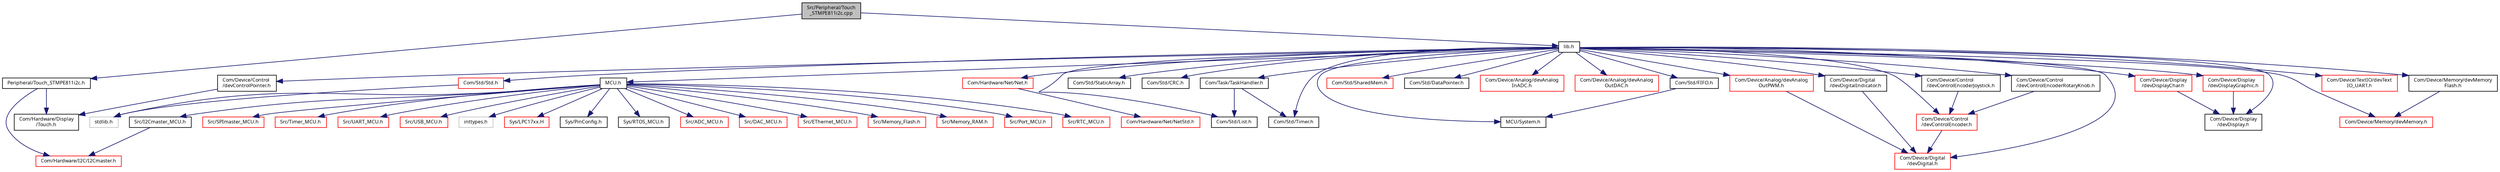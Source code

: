 digraph "Src/Peripheral/Touch_STMPE811i2c.cpp"
{
  edge [fontname="Sans",fontsize="8",labelfontname="Sans",labelfontsize="8"];
  node [fontname="Sans",fontsize="8",shape=record];
  Node1 [label="Src/Peripheral/Touch\l_STMPE811i2c.cpp",height=0.2,width=0.4,color="black", fillcolor="grey75", style="filled", fontcolor="black"];
  Node1 -> Node2 [color="midnightblue",fontsize="8",style="solid",fontname="Sans"];
  Node2 [label="lib.h",height=0.2,width=0.4,color="black", fillcolor="white", style="filled",URL="$lib_8h.html",tooltip="Library main include file. "];
  Node2 -> Node3 [color="midnightblue",fontsize="8",style="solid",fontname="Sans"];
  Node3 [label="MCU/System.h",height=0.2,width=0.4,color="black", fillcolor="white", style="filled",URL="$_system_8h.html"];
  Node2 -> Node4 [color="midnightblue",fontsize="8",style="solid",fontname="Sans"];
  Node4 [label="MCU.h",height=0.2,width=0.4,color="black", fillcolor="white", style="filled",URL="$_m_c_u_8h_source.html"];
  Node4 -> Node5 [color="midnightblue",fontsize="8",style="solid",fontname="Sans"];
  Node5 [label="inttypes.h",height=0.2,width=0.4,color="grey75", fillcolor="white", style="filled"];
  Node4 -> Node6 [color="midnightblue",fontsize="8",style="solid",fontname="Sans"];
  Node6 [label="Sys/LPC17xx.H",height=0.2,width=0.4,color="red", fillcolor="white", style="filled",URL="$_l_p_c17xx_8h.html",tooltip="Include controller specific header files. "];
  Node4 -> Node7 [color="midnightblue",fontsize="8",style="solid",fontname="Sans"];
  Node7 [label="stdlib.h",height=0.2,width=0.4,color="grey75", fillcolor="white", style="filled"];
  Node4 -> Node8 [color="midnightblue",fontsize="8",style="solid",fontname="Sans"];
  Node8 [label="Sys/PinConfig.h",height=0.2,width=0.4,color="black", fillcolor="white", style="filled",URL="$_pin_config_8h.html"];
  Node4 -> Node9 [color="midnightblue",fontsize="8",style="solid",fontname="Sans"];
  Node9 [label="Sys/RTOS_MCU.h",height=0.2,width=0.4,color="black", fillcolor="white", style="filled",URL="$_sys_2_r_t_o_s___m_c_u_8h_source.html"];
  Node4 -> Node10 [color="midnightblue",fontsize="8",style="solid",fontname="Sans"];
  Node10 [label="Src/ADC_MCU.h",height=0.2,width=0.4,color="red", fillcolor="white", style="filled",URL="$_a_d_c___m_c_u_8h.html"];
  Node4 -> Node11 [color="midnightblue",fontsize="8",style="solid",fontname="Sans"];
  Node11 [label="Src/DAC_MCU.h",height=0.2,width=0.4,color="red", fillcolor="white", style="filled",URL="$_d_a_c___m_c_u_8h.html"];
  Node4 -> Node12 [color="midnightblue",fontsize="8",style="solid",fontname="Sans"];
  Node12 [label="Src/EThernet_MCU.h",height=0.2,width=0.4,color="red", fillcolor="white", style="filled",URL="$_ethernet___m_c_u_8h_source.html"];
  Node4 -> Node13 [color="midnightblue",fontsize="8",style="solid",fontname="Sans"];
  Node13 [label="Src/I2Cmaster_MCU.h",height=0.2,width=0.4,color="black", fillcolor="white", style="filled",URL="$_i2_cmaster___m_c_u_8h.html"];
  Node13 -> Node14 [color="midnightblue",fontsize="8",style="solid",fontname="Sans"];
  Node14 [label="Com/Hardware/I2C/I2Cmaster.h",height=0.2,width=0.4,color="red", fillcolor="white", style="filled",URL="$_i2_cmaster_8h.html"];
  Node4 -> Node15 [color="midnightblue",fontsize="8",style="solid",fontname="Sans"];
  Node15 [label="Src/Memory_Flash.h",height=0.2,width=0.4,color="red", fillcolor="white", style="filled",URL="$_memory___flash_8h.html"];
  Node4 -> Node16 [color="midnightblue",fontsize="8",style="solid",fontname="Sans"];
  Node16 [label="Src/Memory_RAM.h",height=0.2,width=0.4,color="red", fillcolor="white", style="filled",URL="$_memory___r_a_m_8h_source.html"];
  Node4 -> Node17 [color="midnightblue",fontsize="8",style="solid",fontname="Sans"];
  Node17 [label="Src/Port_MCU.h",height=0.2,width=0.4,color="red", fillcolor="white", style="filled",URL="$_port___m_c_u_8h.html"];
  Node4 -> Node18 [color="midnightblue",fontsize="8",style="solid",fontname="Sans"];
  Node18 [label="Src/RTC_MCU.h",height=0.2,width=0.4,color="red", fillcolor="white", style="filled",URL="$_r_t_c___m_c_u_8h.html"];
  Node4 -> Node19 [color="midnightblue",fontsize="8",style="solid",fontname="Sans"];
  Node19 [label="Src/SPImaster_MCU.h",height=0.2,width=0.4,color="red", fillcolor="white", style="filled",URL="$_s_p_imaster___m_c_u_8h.html"];
  Node4 -> Node20 [color="midnightblue",fontsize="8",style="solid",fontname="Sans"];
  Node20 [label="Src/Timer_MCU.h",height=0.2,width=0.4,color="red", fillcolor="white", style="filled",URL="$_timer___m_c_u_8h.html"];
  Node4 -> Node21 [color="midnightblue",fontsize="8",style="solid",fontname="Sans"];
  Node21 [label="Src/UART_MCU.h",height=0.2,width=0.4,color="red", fillcolor="white", style="filled",URL="$_u_a_r_t___m_c_u_8h.html"];
  Node4 -> Node22 [color="midnightblue",fontsize="8",style="solid",fontname="Sans"];
  Node22 [label="Src/USB_MCU.h",height=0.2,width=0.4,color="red", fillcolor="white", style="filled",URL="$_u_s_b___m_c_u_8h.html"];
  Node2 -> Node23 [color="midnightblue",fontsize="8",style="solid",fontname="Sans"];
  Node23 [label="Com/Hardware/Net/Net.h",height=0.2,width=0.4,color="red", fillcolor="white", style="filled",URL="$_net_8h.html"];
  Node23 -> Node24 [color="midnightblue",fontsize="8",style="solid",fontname="Sans"];
  Node24 [label="Com/Hardware/Net/NetStd.h",height=0.2,width=0.4,color="red", fillcolor="white", style="filled",URL="$_net_std_8h.html",tooltip="Standard include file. "];
  Node2 -> Node25 [color="midnightblue",fontsize="8",style="solid",fontname="Sans"];
  Node25 [label="Com/Std/Std.h",height=0.2,width=0.4,color="red", fillcolor="white", style="filled",URL="$_std_8h.html",tooltip="Standard include file. "];
  Node25 -> Node7 [color="midnightblue",fontsize="8",style="solid",fontname="Sans"];
  Node2 -> Node26 [color="midnightblue",fontsize="8",style="solid",fontname="Sans"];
  Node26 [label="Com/Std/StaticArray.h",height=0.2,width=0.4,color="black", fillcolor="white", style="filled",URL="$_static_array_8h.html"];
  Node2 -> Node27 [color="midnightblue",fontsize="8",style="solid",fontname="Sans"];
  Node27 [label="Com/Std/CRC.h",height=0.2,width=0.4,color="black", fillcolor="white", style="filled",URL="$_c_r_c_8h.html"];
  Node2 -> Node28 [color="midnightblue",fontsize="8",style="solid",fontname="Sans"];
  Node28 [label="Com/Std/List.h",height=0.2,width=0.4,color="black", fillcolor="white", style="filled",URL="$_list_8h.html"];
  Node2 -> Node29 [color="midnightblue",fontsize="8",style="solid",fontname="Sans"];
  Node29 [label="Com/Std/FIFO.h",height=0.2,width=0.4,color="black", fillcolor="white", style="filled",URL="$_fifo_8h.html"];
  Node29 -> Node3 [color="midnightblue",fontsize="8",style="solid",fontname="Sans"];
  Node2 -> Node30 [color="midnightblue",fontsize="8",style="solid",fontname="Sans"];
  Node30 [label="Com/Std/SharedMem.h",height=0.2,width=0.4,color="red", fillcolor="white", style="filled",URL="$_shared_mem_8h.html"];
  Node2 -> Node31 [color="midnightblue",fontsize="8",style="solid",fontname="Sans"];
  Node31 [label="Com/Std/DataPointer.h",height=0.2,width=0.4,color="black", fillcolor="white", style="filled",URL="$_data_pointer_8h.html"];
  Node2 -> Node32 [color="midnightblue",fontsize="8",style="solid",fontname="Sans"];
  Node32 [label="Com/Std/Timer.h",height=0.2,width=0.4,color="black", fillcolor="white", style="filled",URL="$_std_2_timer_8h.html"];
  Node2 -> Node33 [color="midnightblue",fontsize="8",style="solid",fontname="Sans"];
  Node33 [label="Com/Device/Analog/devAnalog\lInADC.h",height=0.2,width=0.4,color="red", fillcolor="white", style="filled",URL="$dev_analog_in_a_d_c_8h.html"];
  Node2 -> Node34 [color="midnightblue",fontsize="8",style="solid",fontname="Sans"];
  Node34 [label="Com/Device/Analog/devAnalog\lOutDAC.h",height=0.2,width=0.4,color="red", fillcolor="white", style="filled",URL="$dev_analog_out_d_a_c_8h.html"];
  Node2 -> Node35 [color="midnightblue",fontsize="8",style="solid",fontname="Sans"];
  Node35 [label="Com/Device/Analog/devAnalog\lOutPWM.h",height=0.2,width=0.4,color="red", fillcolor="white", style="filled",URL="$dev_analog_out_p_w_m_8h.html"];
  Node35 -> Node36 [color="midnightblue",fontsize="8",style="solid",fontname="Sans"];
  Node36 [label="Com/Device/Digital\l/devDigital.h",height=0.2,width=0.4,color="red", fillcolor="white", style="filled",URL="$dev_digital_8h.html"];
  Node2 -> Node36 [color="midnightblue",fontsize="8",style="solid",fontname="Sans"];
  Node2 -> Node37 [color="midnightblue",fontsize="8",style="solid",fontname="Sans"];
  Node37 [label="Com/Device/Digital\l/devDigitalIndicator.h",height=0.2,width=0.4,color="black", fillcolor="white", style="filled",URL="$dev_digital_indicator_8h.html"];
  Node37 -> Node36 [color="midnightblue",fontsize="8",style="solid",fontname="Sans"];
  Node2 -> Node38 [color="midnightblue",fontsize="8",style="solid",fontname="Sans"];
  Node38 [label="Com/Device/Display\l/devDisplay.h",height=0.2,width=0.4,color="black", fillcolor="white", style="filled",URL="$dev_display_8h.html"];
  Node2 -> Node39 [color="midnightblue",fontsize="8",style="solid",fontname="Sans"];
  Node39 [label="Com/Device/Display\l/devDisplayChar.h",height=0.2,width=0.4,color="red", fillcolor="white", style="filled",URL="$dev_display_char_8h.html"];
  Node39 -> Node38 [color="midnightblue",fontsize="8",style="solid",fontname="Sans"];
  Node2 -> Node40 [color="midnightblue",fontsize="8",style="solid",fontname="Sans"];
  Node40 [label="Com/Device/Display\l/devDisplayGraphic.h",height=0.2,width=0.4,color="red", fillcolor="white", style="filled",URL="$dev_display_graphic_8h.html"];
  Node40 -> Node38 [color="midnightblue",fontsize="8",style="solid",fontname="Sans"];
  Node2 -> Node41 [color="midnightblue",fontsize="8",style="solid",fontname="Sans"];
  Node41 [label="Com/Device/Memory/devMemory.h",height=0.2,width=0.4,color="red", fillcolor="white", style="filled",URL="$dev_memory_8h.html"];
  Node2 -> Node42 [color="midnightblue",fontsize="8",style="solid",fontname="Sans"];
  Node42 [label="Com/Device/Memory/devMemory\lFlash.h",height=0.2,width=0.4,color="black", fillcolor="white", style="filled",URL="$dev_memory_flash_8h.html"];
  Node42 -> Node41 [color="midnightblue",fontsize="8",style="solid",fontname="Sans"];
  Node2 -> Node43 [color="midnightblue",fontsize="8",style="solid",fontname="Sans"];
  Node43 [label="Com/Device/TextIO/devText\lIO_UART.h",height=0.2,width=0.4,color="red", fillcolor="white", style="filled",URL="$dev_text_i_o___u_a_r_t_8h.html"];
  Node2 -> Node44 [color="midnightblue",fontsize="8",style="solid",fontname="Sans"];
  Node44 [label="Com/Device/Control\l/devControlEncoder.h",height=0.2,width=0.4,color="red", fillcolor="white", style="filled",URL="$dev_control_encoder_8h.html"];
  Node44 -> Node36 [color="midnightblue",fontsize="8",style="solid",fontname="Sans"];
  Node2 -> Node45 [color="midnightblue",fontsize="8",style="solid",fontname="Sans"];
  Node45 [label="Com/Device/Control\l/devControlEncoderJoystick.h",height=0.2,width=0.4,color="black", fillcolor="white", style="filled",URL="$dev_control_encoder_joystick_8h.html"];
  Node45 -> Node44 [color="midnightblue",fontsize="8",style="solid",fontname="Sans"];
  Node2 -> Node46 [color="midnightblue",fontsize="8",style="solid",fontname="Sans"];
  Node46 [label="Com/Device/Control\l/devControlEncoderRotaryKnob.h",height=0.2,width=0.4,color="black", fillcolor="white", style="filled",URL="$dev_control_encoder_rotaryknob_8h.html"];
  Node46 -> Node44 [color="midnightblue",fontsize="8",style="solid",fontname="Sans"];
  Node2 -> Node47 [color="midnightblue",fontsize="8",style="solid",fontname="Sans"];
  Node47 [label="Com/Device/Control\l/devControlPointer.h",height=0.2,width=0.4,color="black", fillcolor="white", style="filled",URL="$dev_control_pointer_8h.html"];
  Node47 -> Node48 [color="midnightblue",fontsize="8",style="solid",fontname="Sans"];
  Node48 [label="Com/Hardware/Display\l/Touch.h",height=0.2,width=0.4,color="black", fillcolor="white", style="filled",URL="$_touch_8h.html"];
  Node2 -> Node49 [color="midnightblue",fontsize="8",style="solid",fontname="Sans"];
  Node49 [label="Com/Task/TaskHandler.h",height=0.2,width=0.4,color="black", fillcolor="white", style="filled",URL="$_task_handler_8h.html"];
  Node49 -> Node28 [color="midnightblue",fontsize="8",style="solid",fontname="Sans"];
  Node49 -> Node32 [color="midnightblue",fontsize="8",style="solid",fontname="Sans"];
  Node1 -> Node50 [color="midnightblue",fontsize="8",style="solid",fontname="Sans"];
  Node50 [label="Peripheral/Touch_STMPE811i2c.h",height=0.2,width=0.4,color="black", fillcolor="white", style="filled",URL="$_touch___s_t_m_p_e811i2c_8h.html"];
  Node50 -> Node14 [color="midnightblue",fontsize="8",style="solid",fontname="Sans"];
  Node50 -> Node48 [color="midnightblue",fontsize="8",style="solid",fontname="Sans"];
}
